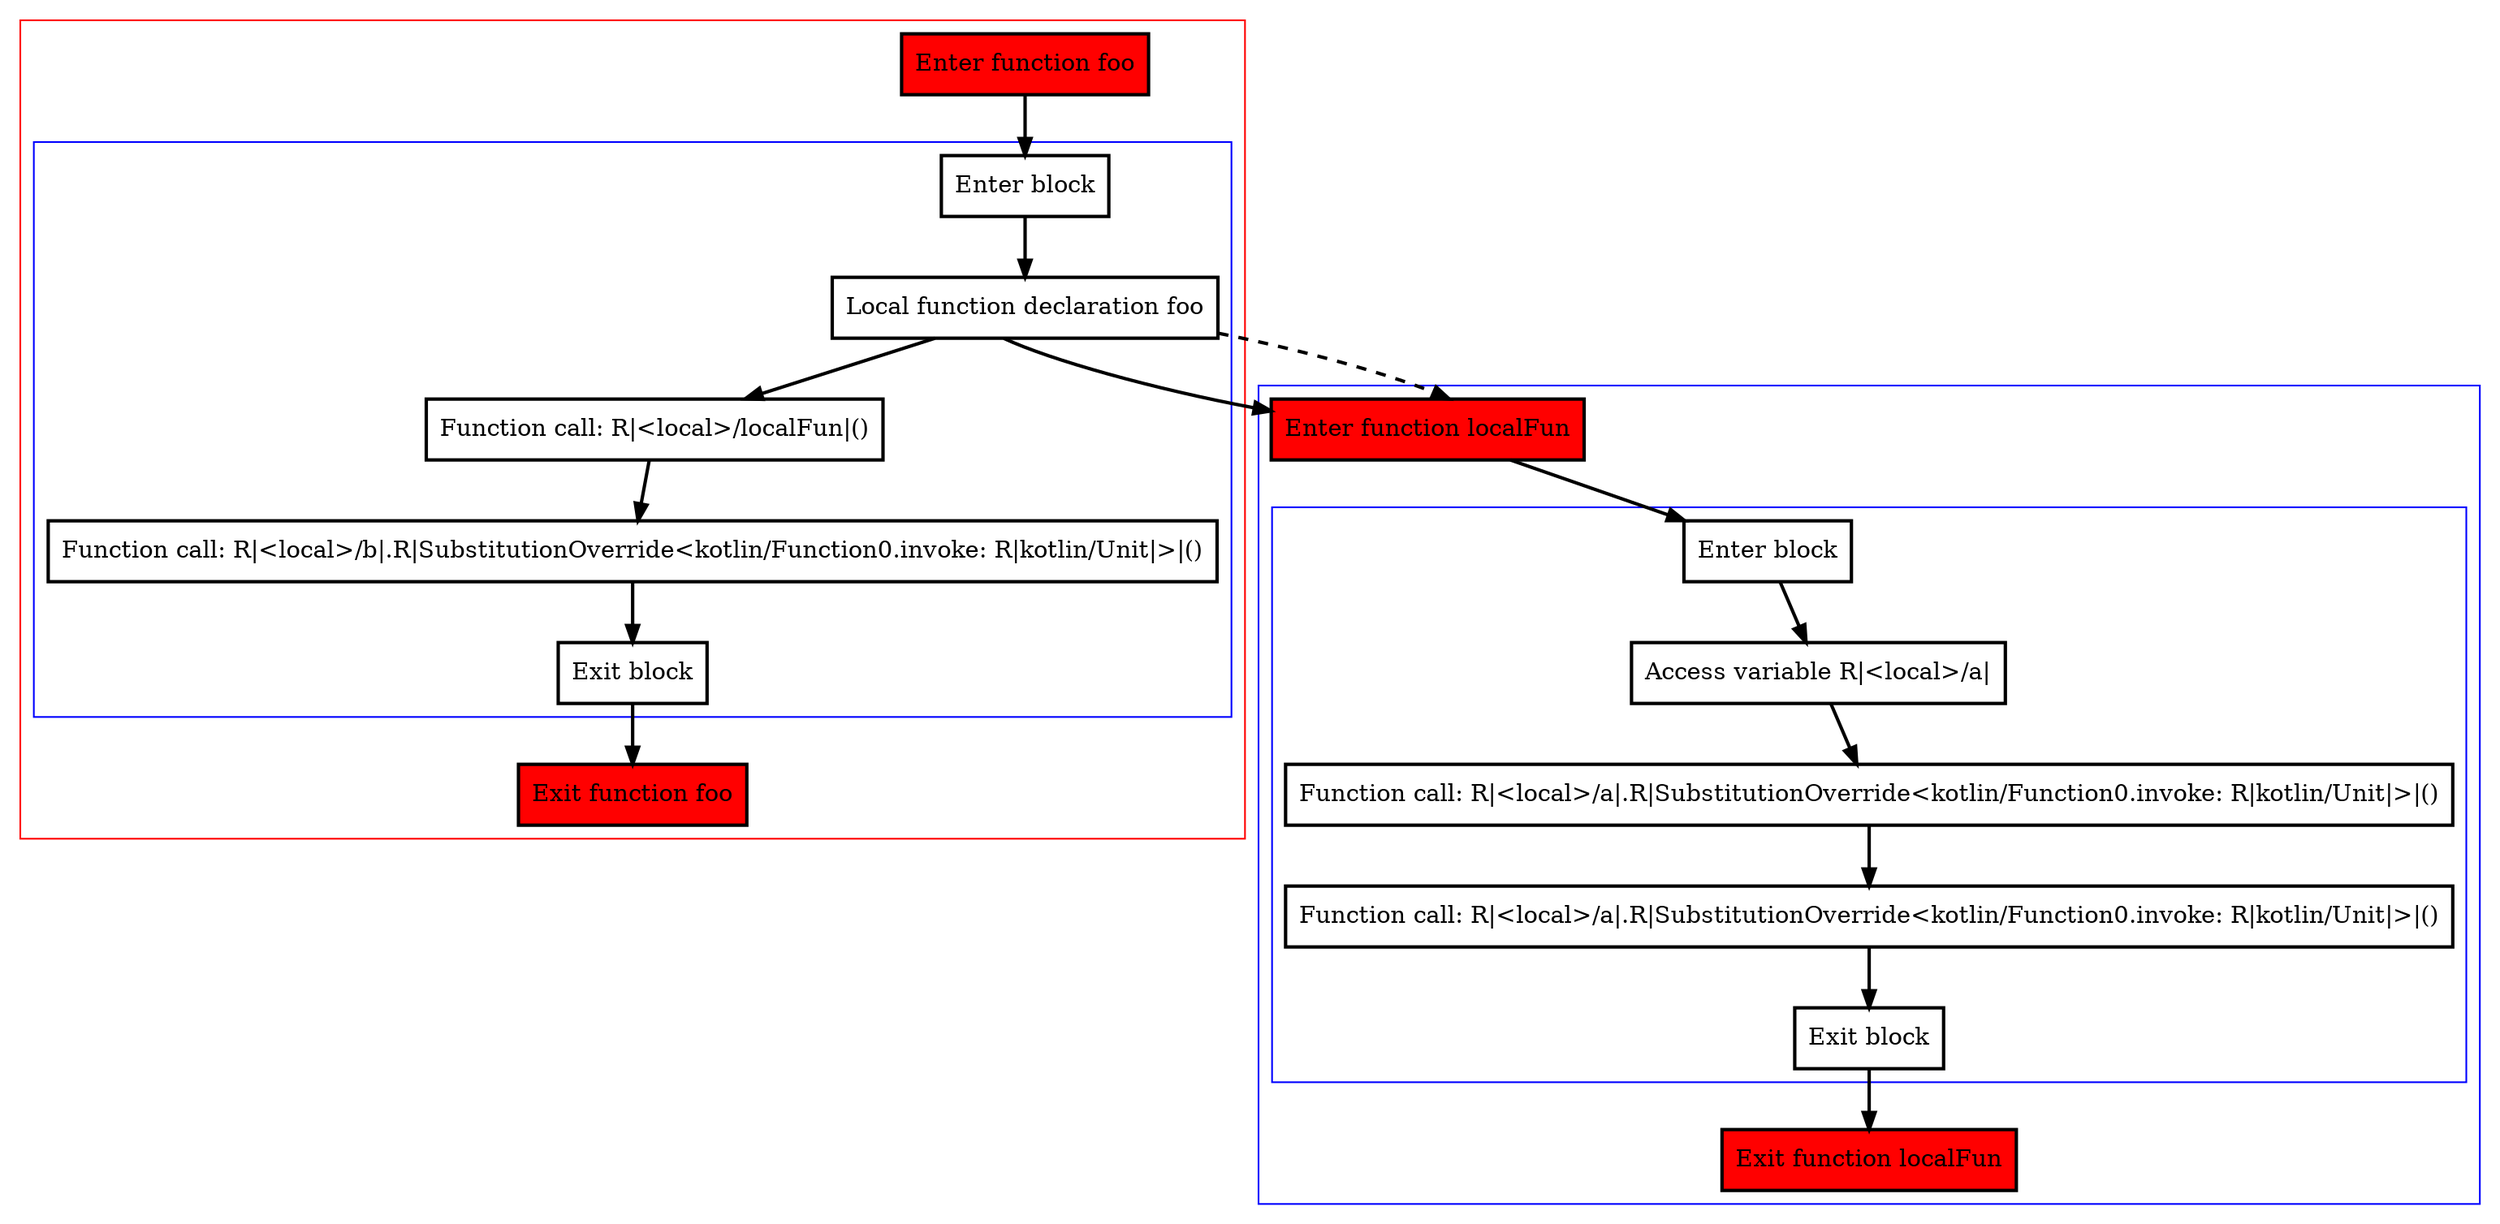 digraph inLocalFunction_kt {
    graph [nodesep=3]
    node [shape=box penwidth=2]
    edge [penwidth=2]

    subgraph cluster_0 {
        color=red
        0 [label="Enter function foo" style="filled" fillcolor=red];
        subgraph cluster_1 {
            color=blue
            1 [label="Enter block"];
            2 [label="Local function declaration foo"];
            3 [label="Function call: R|<local>/localFun|()"];
            4 [label="Function call: R|<local>/b|.R|SubstitutionOverride<kotlin/Function0.invoke: R|kotlin/Unit|>|()"];
            5 [label="Exit block"];
        }
        6 [label="Exit function foo" style="filled" fillcolor=red];
    }
    subgraph cluster_2 {
        color=blue
        7 [label="Enter function localFun" style="filled" fillcolor=red];
        subgraph cluster_3 {
            color=blue
            8 [label="Enter block"];
            9 [label="Access variable R|<local>/a|"];
            10 [label="Function call: R|<local>/a|.R|SubstitutionOverride<kotlin/Function0.invoke: R|kotlin/Unit|>|()"];
            11 [label="Function call: R|<local>/a|.R|SubstitutionOverride<kotlin/Function0.invoke: R|kotlin/Unit|>|()"];
            12 [label="Exit block"];
        }
        13 [label="Exit function localFun" style="filled" fillcolor=red];
    }
    0 -> {1};
    1 -> {2};
    2 -> {7 3};
    2 -> {7} [style=dashed];
    3 -> {4};
    4 -> {5};
    5 -> {6};
    7 -> {8};
    8 -> {9};
    9 -> {10};
    10 -> {11};
    11 -> {12};
    12 -> {13};

}
